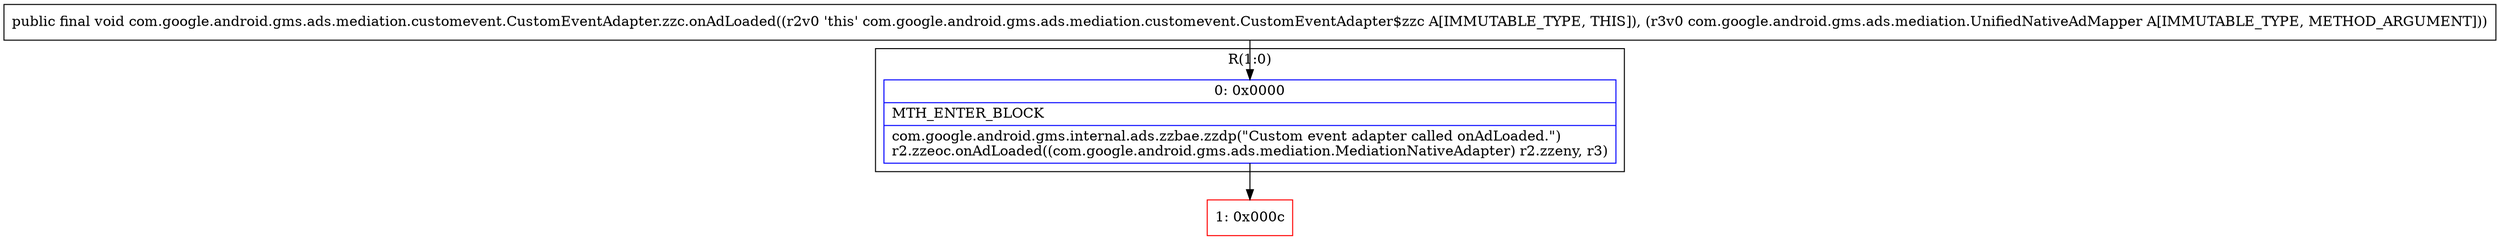 digraph "CFG forcom.google.android.gms.ads.mediation.customevent.CustomEventAdapter.zzc.onAdLoaded(Lcom\/google\/android\/gms\/ads\/mediation\/UnifiedNativeAdMapper;)V" {
subgraph cluster_Region_519769801 {
label = "R(1:0)";
node [shape=record,color=blue];
Node_0 [shape=record,label="{0\:\ 0x0000|MTH_ENTER_BLOCK\l|com.google.android.gms.internal.ads.zzbae.zzdp(\"Custom event adapter called onAdLoaded.\")\lr2.zzeoc.onAdLoaded((com.google.android.gms.ads.mediation.MediationNativeAdapter) r2.zzeny, r3)\l}"];
}
Node_1 [shape=record,color=red,label="{1\:\ 0x000c}"];
MethodNode[shape=record,label="{public final void com.google.android.gms.ads.mediation.customevent.CustomEventAdapter.zzc.onAdLoaded((r2v0 'this' com.google.android.gms.ads.mediation.customevent.CustomEventAdapter$zzc A[IMMUTABLE_TYPE, THIS]), (r3v0 com.google.android.gms.ads.mediation.UnifiedNativeAdMapper A[IMMUTABLE_TYPE, METHOD_ARGUMENT])) }"];
MethodNode -> Node_0;
Node_0 -> Node_1;
}

